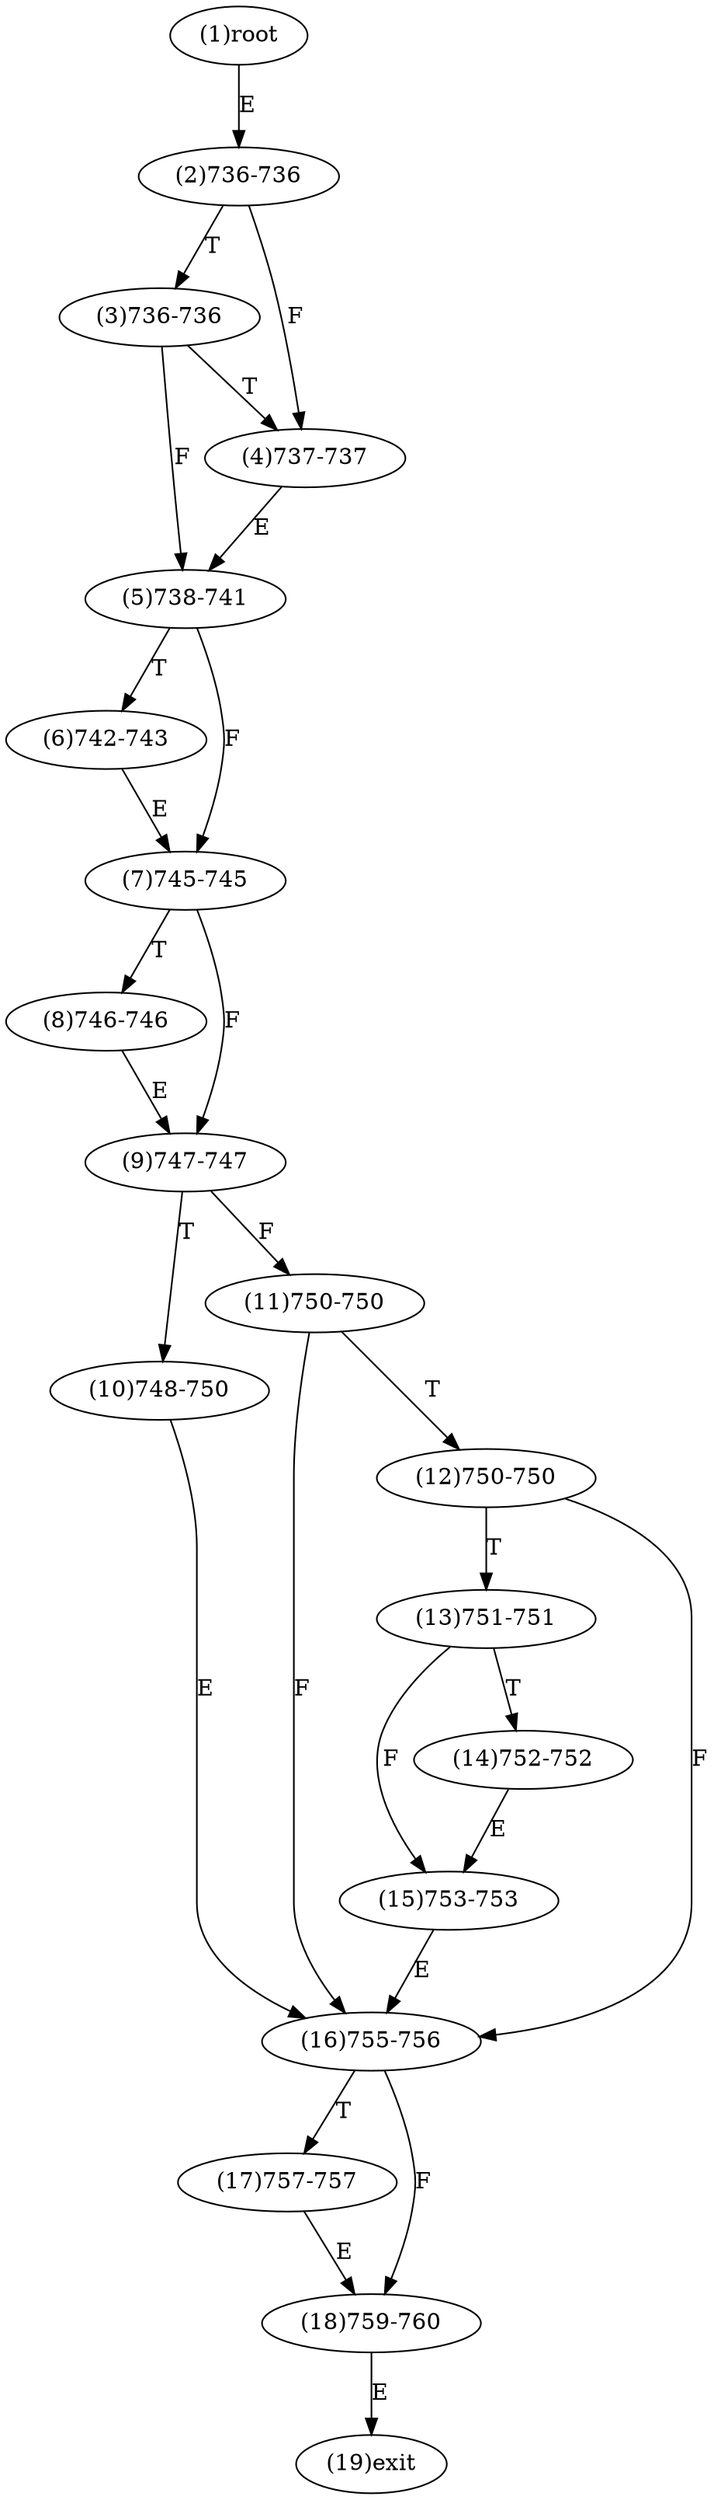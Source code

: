 digraph "" { 
1[ label="(1)root"];
2[ label="(2)736-736"];
3[ label="(3)736-736"];
4[ label="(4)737-737"];
5[ label="(5)738-741"];
6[ label="(6)742-743"];
7[ label="(7)745-745"];
8[ label="(8)746-746"];
9[ label="(9)747-747"];
10[ label="(10)748-750"];
11[ label="(11)750-750"];
12[ label="(12)750-750"];
13[ label="(13)751-751"];
14[ label="(14)752-752"];
15[ label="(15)753-753"];
17[ label="(17)757-757"];
16[ label="(16)755-756"];
19[ label="(19)exit"];
18[ label="(18)759-760"];
1->2[ label="E"];
2->4[ label="F"];
2->3[ label="T"];
3->5[ label="F"];
3->4[ label="T"];
4->5[ label="E"];
5->7[ label="F"];
5->6[ label="T"];
6->7[ label="E"];
7->9[ label="F"];
7->8[ label="T"];
8->9[ label="E"];
9->11[ label="F"];
9->10[ label="T"];
10->16[ label="E"];
11->16[ label="F"];
11->12[ label="T"];
12->16[ label="F"];
12->13[ label="T"];
13->15[ label="F"];
13->14[ label="T"];
14->15[ label="E"];
15->16[ label="E"];
16->18[ label="F"];
16->17[ label="T"];
17->18[ label="E"];
18->19[ label="E"];
}